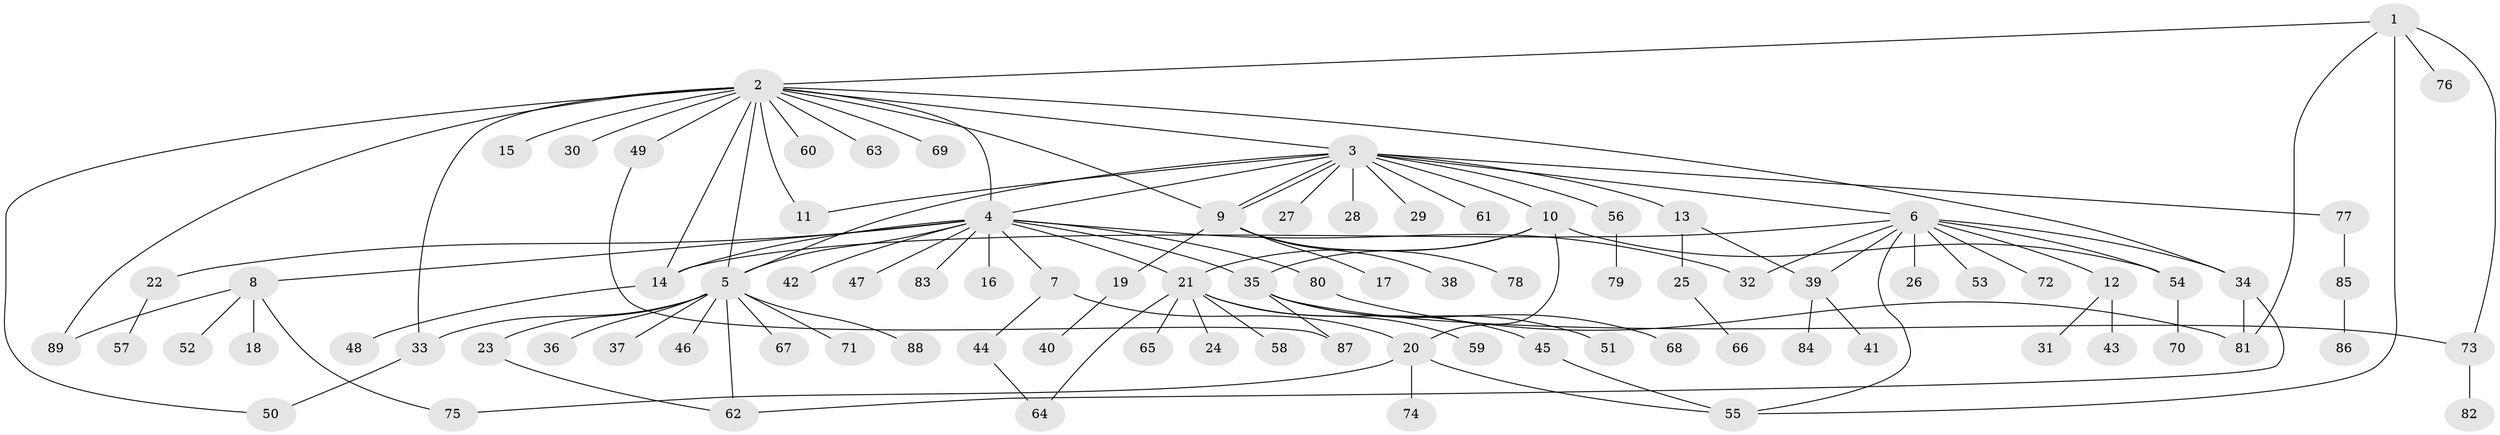 // coarse degree distribution, {16: 0.038461538461538464, 15: 0.038461538461538464, 2: 0.19230769230769232, 5: 0.038461538461538464, 1: 0.6923076923076923}
// Generated by graph-tools (version 1.1) at 2025/18/03/04/25 18:18:03]
// undirected, 89 vertices, 117 edges
graph export_dot {
graph [start="1"]
  node [color=gray90,style=filled];
  1;
  2;
  3;
  4;
  5;
  6;
  7;
  8;
  9;
  10;
  11;
  12;
  13;
  14;
  15;
  16;
  17;
  18;
  19;
  20;
  21;
  22;
  23;
  24;
  25;
  26;
  27;
  28;
  29;
  30;
  31;
  32;
  33;
  34;
  35;
  36;
  37;
  38;
  39;
  40;
  41;
  42;
  43;
  44;
  45;
  46;
  47;
  48;
  49;
  50;
  51;
  52;
  53;
  54;
  55;
  56;
  57;
  58;
  59;
  60;
  61;
  62;
  63;
  64;
  65;
  66;
  67;
  68;
  69;
  70;
  71;
  72;
  73;
  74;
  75;
  76;
  77;
  78;
  79;
  80;
  81;
  82;
  83;
  84;
  85;
  86;
  87;
  88;
  89;
  1 -- 2;
  1 -- 55;
  1 -- 73;
  1 -- 76;
  1 -- 81;
  2 -- 3;
  2 -- 4;
  2 -- 5;
  2 -- 9;
  2 -- 11;
  2 -- 14;
  2 -- 15;
  2 -- 30;
  2 -- 33;
  2 -- 34;
  2 -- 49;
  2 -- 50;
  2 -- 60;
  2 -- 63;
  2 -- 69;
  2 -- 89;
  3 -- 4;
  3 -- 5;
  3 -- 6;
  3 -- 9;
  3 -- 9;
  3 -- 10;
  3 -- 11;
  3 -- 13;
  3 -- 27;
  3 -- 28;
  3 -- 29;
  3 -- 56;
  3 -- 61;
  3 -- 77;
  4 -- 5;
  4 -- 7;
  4 -- 8;
  4 -- 14;
  4 -- 16;
  4 -- 21;
  4 -- 22;
  4 -- 32;
  4 -- 35;
  4 -- 42;
  4 -- 47;
  4 -- 80;
  4 -- 83;
  5 -- 23;
  5 -- 33;
  5 -- 36;
  5 -- 37;
  5 -- 46;
  5 -- 62;
  5 -- 67;
  5 -- 71;
  5 -- 88;
  6 -- 12;
  6 -- 14;
  6 -- 26;
  6 -- 32;
  6 -- 34;
  6 -- 39;
  6 -- 53;
  6 -- 54;
  6 -- 55;
  6 -- 72;
  7 -- 20;
  7 -- 44;
  8 -- 18;
  8 -- 52;
  8 -- 75;
  8 -- 89;
  9 -- 17;
  9 -- 19;
  9 -- 38;
  9 -- 78;
  10 -- 20;
  10 -- 21;
  10 -- 35;
  10 -- 54;
  12 -- 31;
  12 -- 43;
  13 -- 25;
  13 -- 39;
  14 -- 48;
  19 -- 40;
  20 -- 55;
  20 -- 74;
  20 -- 75;
  21 -- 24;
  21 -- 45;
  21 -- 58;
  21 -- 59;
  21 -- 64;
  21 -- 65;
  22 -- 57;
  23 -- 62;
  25 -- 66;
  33 -- 50;
  34 -- 62;
  34 -- 81;
  35 -- 51;
  35 -- 68;
  35 -- 73;
  35 -- 87;
  39 -- 41;
  39 -- 84;
  44 -- 64;
  45 -- 55;
  49 -- 87;
  54 -- 70;
  56 -- 79;
  73 -- 82;
  77 -- 85;
  80 -- 81;
  85 -- 86;
}
